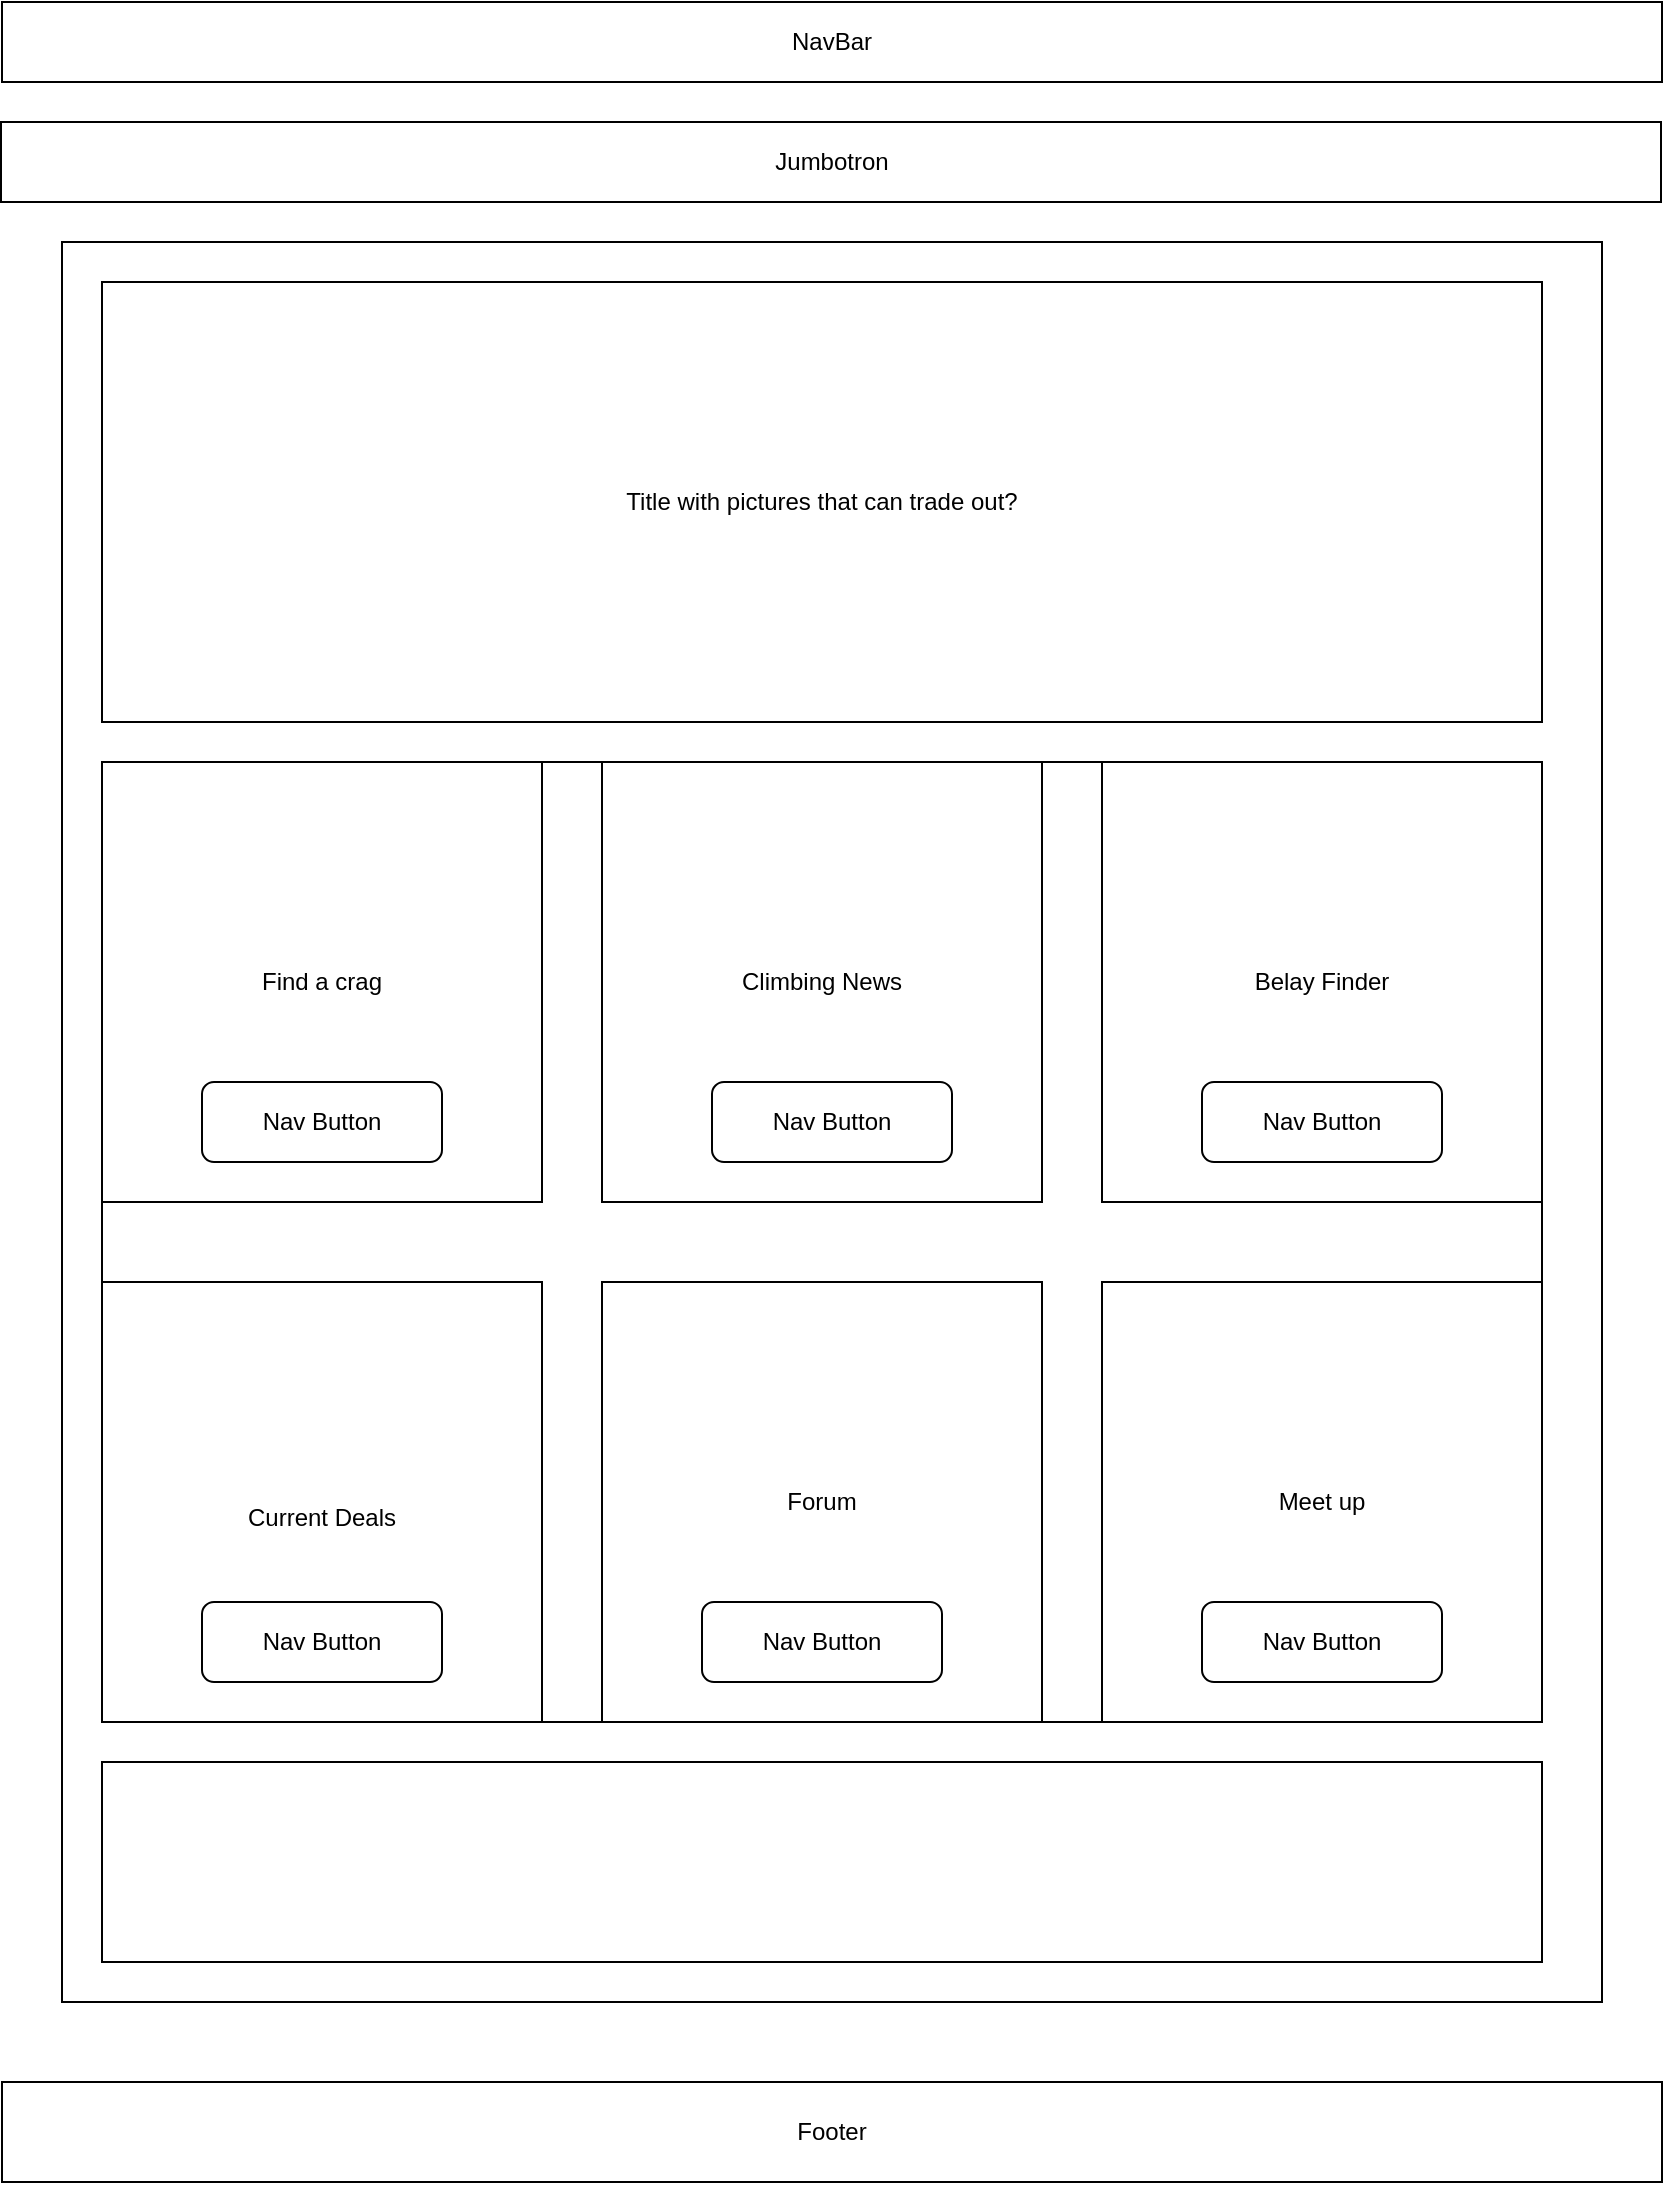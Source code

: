 <mxfile version="10.9.8" type="github"><diagram id="QaawoYIuWPooDXGY0PRv" name="HomePage"><mxGraphModel dx="946" dy="616" grid="1" gridSize="10" guides="1" tooltips="1" connect="1" arrows="1" fold="1" page="1" pageScale="1" pageWidth="850" pageHeight="1100" math="0" shadow="0"><root><mxCell id="0"/><mxCell id="1" parent="0"/><mxCell id="lbBW89Zy8YIMAzy4WUKj-2" value="NavBar" style="rounded=0;whiteSpace=wrap;html=1;" parent="1" vertex="1"><mxGeometry x="10" width="830" height="40" as="geometry"/></mxCell><mxCell id="lbBW89Zy8YIMAzy4WUKj-3" value="Jumbotron" style="rounded=0;whiteSpace=wrap;html=1;" parent="1" vertex="1"><mxGeometry x="9.5" y="60" width="830" height="40" as="geometry"/></mxCell><mxCell id="lbBW89Zy8YIMAzy4WUKj-4" value="Footer" style="rounded=0;whiteSpace=wrap;html=1;" parent="1" vertex="1"><mxGeometry x="10" y="1040" width="830" height="50" as="geometry"/></mxCell><mxCell id="e2XNKRt9jWCxfhtoni8N-1" value="" style="rounded=0;whiteSpace=wrap;html=1;" vertex="1" parent="1"><mxGeometry x="40" y="120" width="770" height="880" as="geometry"/></mxCell><mxCell id="WZ9EIfL2Q2M-kfRx05uT-1" value="Title with pictures that can trade out?" style="rounded=0;whiteSpace=wrap;html=1;" vertex="1" parent="1"><mxGeometry x="60" y="140" width="720" height="220" as="geometry"/></mxCell><mxCell id="WZ9EIfL2Q2M-kfRx05uT-2" value="" style="rounded=0;whiteSpace=wrap;html=1;" vertex="1" parent="1"><mxGeometry x="60" y="380" width="720" height="480" as="geometry"/></mxCell><mxCell id="WZ9EIfL2Q2M-kfRx05uT-3" value="" style="rounded=0;whiteSpace=wrap;html=1;" vertex="1" parent="1"><mxGeometry x="60" y="880" width="720" height="100" as="geometry"/></mxCell><mxCell id="WZ9EIfL2Q2M-kfRx05uT-4" value="Find a crag" style="rounded=0;whiteSpace=wrap;html=1;" vertex="1" parent="1"><mxGeometry x="60" y="380" width="220" height="220" as="geometry"/></mxCell><mxCell id="WZ9EIfL2Q2M-kfRx05uT-5" value="Climbing News" style="rounded=0;whiteSpace=wrap;html=1;" vertex="1" parent="1"><mxGeometry x="310" y="380" width="220" height="220" as="geometry"/></mxCell><mxCell id="WZ9EIfL2Q2M-kfRx05uT-6" value="Belay Finder" style="rounded=0;whiteSpace=wrap;html=1;" vertex="1" parent="1"><mxGeometry x="560" y="380" width="220" height="220" as="geometry"/></mxCell><mxCell id="WZ9EIfL2Q2M-kfRx05uT-7" value="&lt;br&gt;Current Deals" style="rounded=0;whiteSpace=wrap;html=1;" vertex="1" parent="1"><mxGeometry x="60" y="640" width="220" height="220" as="geometry"/></mxCell><mxCell id="WZ9EIfL2Q2M-kfRx05uT-8" value="Forum" style="rounded=0;whiteSpace=wrap;html=1;" vertex="1" parent="1"><mxGeometry x="310" y="640" width="220" height="220" as="geometry"/></mxCell><mxCell id="WZ9EIfL2Q2M-kfRx05uT-9" value="Meet up" style="rounded=0;whiteSpace=wrap;html=1;" vertex="1" parent="1"><mxGeometry x="560" y="640" width="220" height="220" as="geometry"/></mxCell><mxCell id="WZ9EIfL2Q2M-kfRx05uT-10" value="&lt;span style=&quot;white-space: normal&quot;&gt;Nav Button&lt;/span&gt;" style="rounded=1;whiteSpace=wrap;html=1;" vertex="1" parent="1"><mxGeometry x="110" y="800" width="120" height="40" as="geometry"/></mxCell><mxCell id="WZ9EIfL2Q2M-kfRx05uT-11" value="&lt;span style=&quot;white-space: normal&quot;&gt;Nav Button&lt;/span&gt;" style="rounded=1;whiteSpace=wrap;html=1;" vertex="1" parent="1"><mxGeometry x="360" y="800" width="120" height="40" as="geometry"/></mxCell><mxCell id="WZ9EIfL2Q2M-kfRx05uT-12" value="&lt;span style=&quot;white-space: normal&quot;&gt;Nav Button&lt;/span&gt;" style="rounded=1;whiteSpace=wrap;html=1;" vertex="1" parent="1"><mxGeometry x="610" y="800" width="120" height="40" as="geometry"/></mxCell><mxCell id="WZ9EIfL2Q2M-kfRx05uT-13" value="Nav Button" style="rounded=1;whiteSpace=wrap;html=1;" vertex="1" parent="1"><mxGeometry x="110" y="540" width="120" height="40" as="geometry"/></mxCell><mxCell id="WZ9EIfL2Q2M-kfRx05uT-14" value="&lt;span style=&quot;white-space: normal&quot;&gt;Nav Button&lt;/span&gt;" style="rounded=1;whiteSpace=wrap;html=1;" vertex="1" parent="1"><mxGeometry x="365" y="540" width="120" height="40" as="geometry"/></mxCell><mxCell id="WZ9EIfL2Q2M-kfRx05uT-15" value="&lt;span style=&quot;white-space: normal&quot;&gt;Nav Button&lt;/span&gt;" style="rounded=1;whiteSpace=wrap;html=1;" vertex="1" parent="1"><mxGeometry x="610" y="540" width="120" height="40" as="geometry"/></mxCell></root></mxGraphModel></diagram><diagram id="WMctWBWOOHcz0XwX7ecI" name="BelayPartner"><mxGraphModel dx="946" dy="616" grid="1" gridSize="10" guides="1" tooltips="1" connect="1" arrows="1" fold="1" page="1" pageScale="1" pageWidth="850" pageHeight="1100" math="0" shadow="0"><root><mxCell id="FJcppRFvQgc5Omaqgt6b-0"/><mxCell id="FJcppRFvQgc5Omaqgt6b-1" parent="FJcppRFvQgc5Omaqgt6b-0"/><mxCell id="O6F4trs_evvrWExkmlyL-0" value="Navbar" style="rounded=0;whiteSpace=wrap;html=1;" vertex="1" parent="FJcppRFvQgc5Omaqgt6b-1"><mxGeometry x="10" width="830" height="40" as="geometry"/></mxCell><mxCell id="O6F4trs_evvrWExkmlyL-1" value="Jumbotron" style="rounded=0;whiteSpace=wrap;html=1;" vertex="1" parent="FJcppRFvQgc5Omaqgt6b-1"><mxGeometry x="10" y="60" width="830" height="40" as="geometry"/></mxCell><mxCell id="O6F4trs_evvrWExkmlyL-2" value="Footer" style="rounded=0;whiteSpace=wrap;html=1;" vertex="1" parent="FJcppRFvQgc5Omaqgt6b-1"><mxGeometry x="10" y="1040" width="830" height="50" as="geometry"/></mxCell><mxCell id="Ef_AtzJeAVQAuBSKk28U-0" value="" style="rounded=0;whiteSpace=wrap;html=1;" vertex="1" parent="FJcppRFvQgc5Omaqgt6b-1"><mxGeometry x="40" y="120" width="760" height="880" as="geometry"/></mxCell></root></mxGraphModel></diagram><diagram id="75jv9EbbBz-Np0DqxCn4" name="ClimbingNews"><mxGraphModel dx="946" dy="616" grid="1" gridSize="10" guides="1" tooltips="1" connect="1" arrows="1" fold="1" page="1" pageScale="1" pageWidth="850" pageHeight="1100" math="0" shadow="0"><root><mxCell id="IUOcxzNhr_etu3YeSm_e-0"/><mxCell id="IUOcxzNhr_etu3YeSm_e-1" parent="IUOcxzNhr_etu3YeSm_e-0"/><mxCell id="0qsjLuBX0buM_5a8tiN5-0" value="&lt;span style=&quot;white-space: normal&quot;&gt;Navbar&lt;/span&gt;" style="rounded=0;whiteSpace=wrap;html=1;" vertex="1" parent="IUOcxzNhr_etu3YeSm_e-1"><mxGeometry x="10" width="830" height="40" as="geometry"/></mxCell><mxCell id="4RTf3Cepp8xi_O3ejAbe-0" value="&lt;span style=&quot;white-space: normal&quot;&gt;Jumbotron&lt;/span&gt;" style="rounded=0;whiteSpace=wrap;html=1;" vertex="1" parent="IUOcxzNhr_etu3YeSm_e-1"><mxGeometry x="10" y="60" width="830" height="40" as="geometry"/></mxCell><mxCell id="RdqjCrLlkAiU47ww1PeR-0" value="Footer" style="rounded=0;whiteSpace=wrap;html=1;" vertex="1" parent="IUOcxzNhr_etu3YeSm_e-1"><mxGeometry x="10" y="1040" width="830" height="50" as="geometry"/></mxCell><mxCell id="oUbbXGL8Ng87Hlc-Gdju-0" value="" style="rounded=0;whiteSpace=wrap;html=1;" vertex="1" parent="IUOcxzNhr_etu3YeSm_e-1"><mxGeometry x="40" y="120" width="760" height="880" as="geometry"/></mxCell></root></mxGraphModel></diagram><diagram id="cvnlnvW6qm_817dd1oab" name="CragSearch"><mxGraphModel dx="946" dy="616" grid="1" gridSize="10" guides="1" tooltips="1" connect="1" arrows="1" fold="1" page="1" pageScale="1" pageWidth="850" pageHeight="1100" math="0" shadow="0"><root><mxCell id="LmW7hg5FwyAHZNsfGfXy-0"/><mxCell id="LmW7hg5FwyAHZNsfGfXy-1" parent="LmW7hg5FwyAHZNsfGfXy-0"/><mxCell id="QHJxLHJbC9c4pYuQD_CN-0" value="&lt;span style=&quot;white-space: normal&quot;&gt;Navbar&lt;/span&gt;" style="rounded=0;whiteSpace=wrap;html=1;" vertex="1" parent="LmW7hg5FwyAHZNsfGfXy-1"><mxGeometry x="10" width="830" height="40" as="geometry"/></mxCell><mxCell id="SaRiY0h88Mhkj9_NC_l8-0" value="&lt;span style=&quot;white-space: normal&quot;&gt;Jumbotron&lt;/span&gt;" style="rounded=0;whiteSpace=wrap;html=1;" vertex="1" parent="LmW7hg5FwyAHZNsfGfXy-1"><mxGeometry x="10" y="60" width="830" height="40" as="geometry"/></mxCell><mxCell id="XkbU3FFPoPoHqdTfq6qz-0" value="Footer" style="rounded=0;whiteSpace=wrap;html=1;" vertex="1" parent="LmW7hg5FwyAHZNsfGfXy-1"><mxGeometry x="10" y="1040" width="830" height="50" as="geometry"/></mxCell><mxCell id="Xa8_A5rlb1X3U0uJ4ru4-0" value="" style="rounded=0;whiteSpace=wrap;html=1;" vertex="1" parent="LmW7hg5FwyAHZNsfGfXy-1"><mxGeometry x="40" y="120" width="760" height="880" as="geometry"/></mxCell></root></mxGraphModel></diagram><diagram id="ksXOBV_AMSiZARfODRQj" name="CurrentDeals"><mxGraphModel dx="946" dy="616" grid="1" gridSize="10" guides="1" tooltips="1" connect="1" arrows="1" fold="1" page="1" pageScale="1" pageWidth="850" pageHeight="1100" math="0" shadow="0"><root><mxCell id="1kA9dgEf5gH1G1Axc5EB-0"/><mxCell id="1kA9dgEf5gH1G1Axc5EB-1" parent="1kA9dgEf5gH1G1Axc5EB-0"/><mxCell id="0xBEITWGyAHiYhpCr-js-0" value="Navbar" style="rounded=0;whiteSpace=wrap;html=1;" vertex="1" parent="1kA9dgEf5gH1G1Axc5EB-1"><mxGeometry x="10" width="830" height="40" as="geometry"/></mxCell><mxCell id="6tw6Zz6jDB-k8bQ8jkoQ-0" value="&lt;span style=&quot;white-space: normal&quot;&gt;Jumbotron&lt;/span&gt;" style="rounded=0;whiteSpace=wrap;html=1;" vertex="1" parent="1kA9dgEf5gH1G1Axc5EB-1"><mxGeometry x="10" y="60" width="830" height="40" as="geometry"/></mxCell><mxCell id="LEkpL_kY20-JtcCUvU8p-0" value="Footer" style="rounded=0;whiteSpace=wrap;html=1;" vertex="1" parent="1kA9dgEf5gH1G1Axc5EB-1"><mxGeometry x="10" y="1040" width="830" height="50" as="geometry"/></mxCell><mxCell id="Q962hMIA6SJB9MVHSSLy-0" value="" style="rounded=0;whiteSpace=wrap;html=1;" vertex="1" parent="1kA9dgEf5gH1G1Axc5EB-1"><mxGeometry x="40" y="120" width="760" height="880" as="geometry"/></mxCell></root></mxGraphModel></diagram><diagram id="1q06o6pReI3Ta-MyTToi" name="Forum"><mxGraphModel dx="946" dy="616" grid="1" gridSize="10" guides="1" tooltips="1" connect="1" arrows="1" fold="1" page="1" pageScale="1" pageWidth="850" pageHeight="1100" math="0" shadow="0"><root><mxCell id="ENayGkb5AbUpfmxZn8bc-0"/><mxCell id="ENayGkb5AbUpfmxZn8bc-1" parent="ENayGkb5AbUpfmxZn8bc-0"/><mxCell id="apzDBpXMAeHFmX96__oL-0" value="Navbar" style="rounded=0;whiteSpace=wrap;html=1;" vertex="1" parent="ENayGkb5AbUpfmxZn8bc-1"><mxGeometry x="10" width="830" height="40" as="geometry"/></mxCell><mxCell id="mJGqMv9vKhBfTrBbZqwJ-0" value="Jumbotron" style="rounded=0;whiteSpace=wrap;html=1;" vertex="1" parent="ENayGkb5AbUpfmxZn8bc-1"><mxGeometry x="10" y="60" width="830" height="40" as="geometry"/></mxCell><mxCell id="BFQJOrPLGjUKcgURbX7E-0" value="Footer" style="rounded=0;whiteSpace=wrap;html=1;" vertex="1" parent="ENayGkb5AbUpfmxZn8bc-1"><mxGeometry x="10" y="1040" width="830" height="50" as="geometry"/></mxCell><mxCell id="DQjM9FjMORAqPuBn2uLF-0" value="" style="rounded=0;whiteSpace=wrap;html=1;" vertex="1" parent="ENayGkb5AbUpfmxZn8bc-1"><mxGeometry x="40" y="120" width="760" height="880" as="geometry"/></mxCell></root></mxGraphModel></diagram><diagram id="2yHlhwYDqVoEVicV7OjK" name="MeetUp"><mxGraphModel dx="946" dy="616" grid="1" gridSize="10" guides="1" tooltips="1" connect="1" arrows="1" fold="1" page="1" pageScale="1" pageWidth="850" pageHeight="1100" math="0" shadow="0"><root><mxCell id="EH4z0uDQZOrfZjLyKkm--0"/><mxCell id="EH4z0uDQZOrfZjLyKkm--1" parent="EH4z0uDQZOrfZjLyKkm--0"/><mxCell id="NtMwNik3JUdyA6WC2XVz-0" value="Navbar" style="rounded=0;whiteSpace=wrap;html=1;" vertex="1" parent="EH4z0uDQZOrfZjLyKkm--1"><mxGeometry x="10" width="830" height="40" as="geometry"/></mxCell><mxCell id="grs8r-VC1qGxuWG-mfnq-0" value="Jumbotron" style="rounded=0;whiteSpace=wrap;html=1;" vertex="1" parent="EH4z0uDQZOrfZjLyKkm--1"><mxGeometry x="10" y="60" width="830" height="40" as="geometry"/></mxCell><mxCell id="W35YtJ9Io3F0eIZPbeRJ-0" value="Footer" style="rounded=0;whiteSpace=wrap;html=1;" vertex="1" parent="EH4z0uDQZOrfZjLyKkm--1"><mxGeometry x="10" y="1040" width="830" height="50" as="geometry"/></mxCell><mxCell id="Owj4J0r-RqAtxEvdEXO_-0" value="" style="rounded=0;whiteSpace=wrap;html=1;" vertex="1" parent="EH4z0uDQZOrfZjLyKkm--1"><mxGeometry x="40" y="120" width="760" height="880" as="geometry"/></mxCell></root></mxGraphModel></diagram><diagram id="9TcESKt4F-5nDCjBxocC" name="NoMatch"><mxGraphModel dx="946" dy="616" grid="1" gridSize="10" guides="1" tooltips="1" connect="1" arrows="1" fold="1" page="1" pageScale="1" pageWidth="850" pageHeight="1100" math="0" shadow="0"><root><mxCell id="jQdlfdQyjZ3CMP03KWhD-0"/><mxCell id="jQdlfdQyjZ3CMP03KWhD-1" parent="jQdlfdQyjZ3CMP03KWhD-0"/><mxCell id="IFkK0OaD6xxnkmbYdbdG-0" value="Navbar" style="rounded=0;whiteSpace=wrap;html=1;" vertex="1" parent="jQdlfdQyjZ3CMP03KWhD-1"><mxGeometry x="10" width="830" height="40" as="geometry"/></mxCell><mxCell id="p8IO7CxHMuMGXb82zeoR-0" value="Jumbotron" style="rounded=0;whiteSpace=wrap;html=1;" vertex="1" parent="jQdlfdQyjZ3CMP03KWhD-1"><mxGeometry x="10" y="60" width="830" height="40" as="geometry"/></mxCell><mxCell id="9Z1fjXoId5PrSzOUW3qz-0" value="Footer" style="rounded=0;whiteSpace=wrap;html=1;" vertex="1" parent="jQdlfdQyjZ3CMP03KWhD-1"><mxGeometry x="10" y="1040" width="830" height="50" as="geometry"/></mxCell><mxCell id="8oomW5REuaMcOjyG4sdB-0" value="" style="rounded=0;whiteSpace=wrap;html=1;" vertex="1" parent="jQdlfdQyjZ3CMP03KWhD-1"><mxGeometry x="40" y="120" width="770" height="880" as="geometry"/></mxCell></root></mxGraphModel></diagram><diagram id="B0UTfuuaOMM91l_9Gyqc" name="AugRealRoutes"><mxGraphModel dx="946" dy="616" grid="1" gridSize="10" guides="1" tooltips="1" connect="1" arrows="1" fold="1" page="1" pageScale="1" pageWidth="850" pageHeight="1100" math="0" shadow="0"><root><mxCell id="65dFpdvf_G482VpTh25j-0"/><mxCell id="65dFpdvf_G482VpTh25j-1" parent="65dFpdvf_G482VpTh25j-0"/><mxCell id="FmfuofsWac6ADbmiJLHM-0" value="Footer" style="rounded=0;whiteSpace=wrap;html=1;" vertex="1" parent="65dFpdvf_G482VpTh25j-1"><mxGeometry x="10" y="1040" width="830" height="50" as="geometry"/></mxCell><mxCell id="pHE8VvoeNqr4SNMgRPPS-0" value="Navbar" style="rounded=0;whiteSpace=wrap;html=1;" vertex="1" parent="65dFpdvf_G482VpTh25j-1"><mxGeometry x="10" width="830" height="40" as="geometry"/></mxCell><mxCell id="kSw5YP2-F95aBA4LObg0-0" value="Jumbotron" style="rounded=0;whiteSpace=wrap;html=1;" vertex="1" parent="65dFpdvf_G482VpTh25j-1"><mxGeometry x="10" y="60" width="830" height="40" as="geometry"/></mxCell><mxCell id="-AWn4LdUg_A-iwR2T76m-0" value="" style="rounded=0;whiteSpace=wrap;html=1;" vertex="1" parent="65dFpdvf_G482VpTh25j-1"><mxGeometry x="40" y="120" width="760" height="880" as="geometry"/></mxCell></root></mxGraphModel></diagram></mxfile>